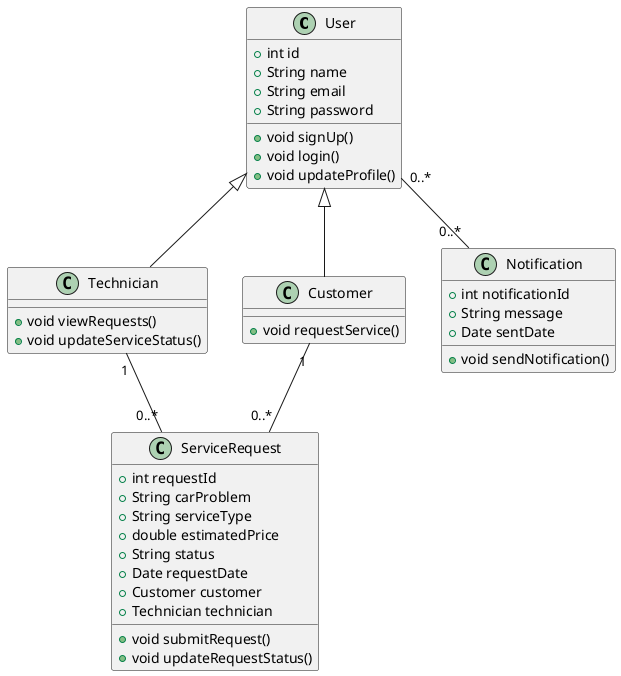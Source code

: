 @startuml
class User {
    +int id
    +String name
    +String email
    +String password
    +void signUp()
    +void login()
    +void updateProfile()
}

class Technician extends User {
    +void viewRequests()
    +void updateServiceStatus()
}

class Customer extends User {
    +void requestService()
}

class ServiceRequest {
    +int requestId
    +String carProblem
    +String serviceType
    +double estimatedPrice
    +String status
    +Date requestDate
    +Customer customer
    +Technician technician
    +void submitRequest()
    +void updateRequestStatus()
}

class Notification {
    +int notificationId
    +String message
    +Date sentDate
    +void sendNotification()
}

Customer "1" -- "0..*" ServiceRequest
Technician "1" -- "0..*" ServiceRequest
User "0..*" -- "0..*" Notification
@enduml